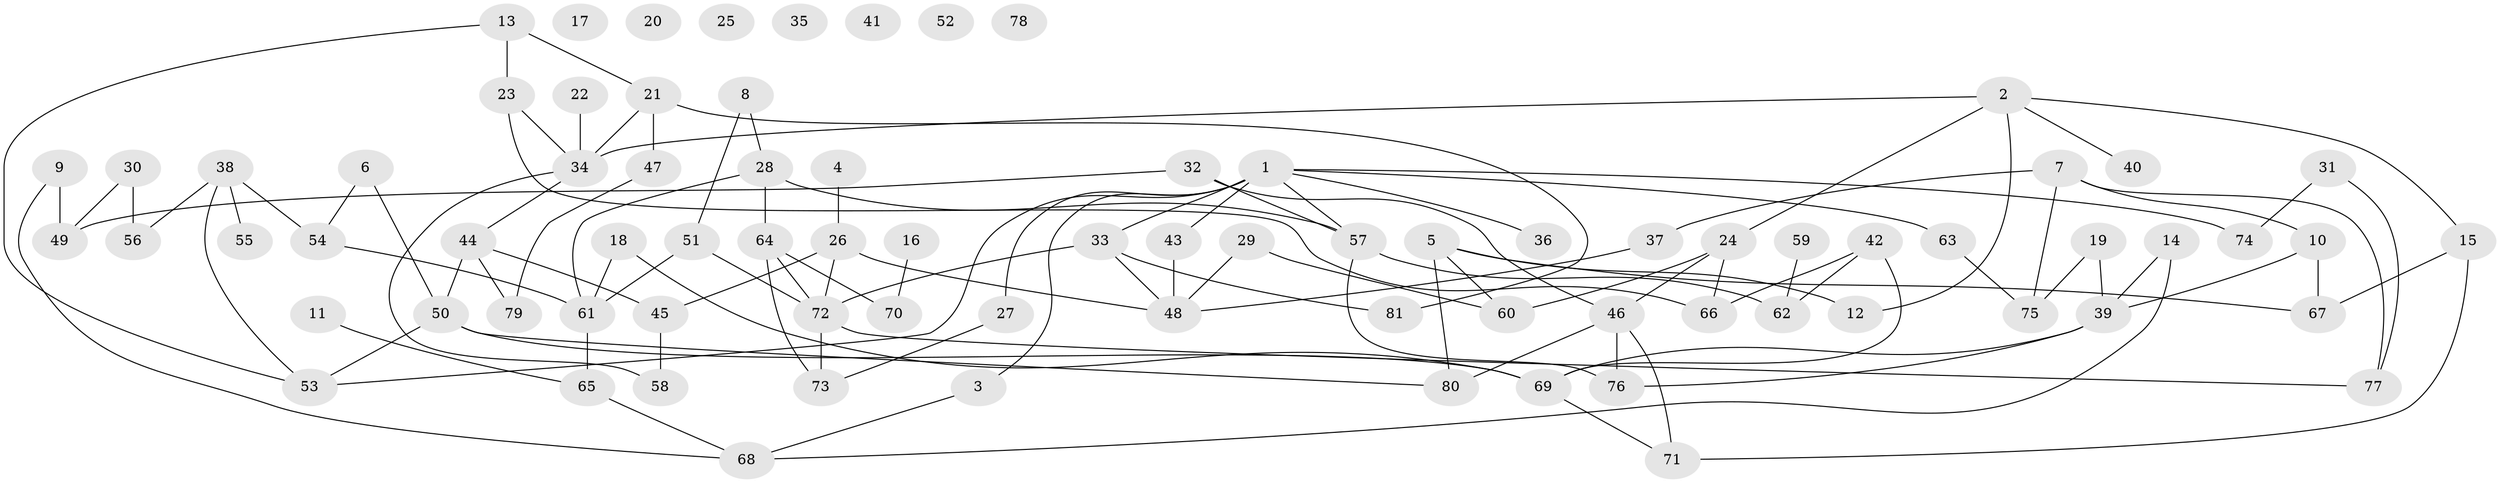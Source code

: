 // Generated by graph-tools (version 1.1) at 2025/25/03/09/25 03:25:23]
// undirected, 81 vertices, 112 edges
graph export_dot {
graph [start="1"]
  node [color=gray90,style=filled];
  1;
  2;
  3;
  4;
  5;
  6;
  7;
  8;
  9;
  10;
  11;
  12;
  13;
  14;
  15;
  16;
  17;
  18;
  19;
  20;
  21;
  22;
  23;
  24;
  25;
  26;
  27;
  28;
  29;
  30;
  31;
  32;
  33;
  34;
  35;
  36;
  37;
  38;
  39;
  40;
  41;
  42;
  43;
  44;
  45;
  46;
  47;
  48;
  49;
  50;
  51;
  52;
  53;
  54;
  55;
  56;
  57;
  58;
  59;
  60;
  61;
  62;
  63;
  64;
  65;
  66;
  67;
  68;
  69;
  70;
  71;
  72;
  73;
  74;
  75;
  76;
  77;
  78;
  79;
  80;
  81;
  1 -- 3;
  1 -- 27;
  1 -- 33;
  1 -- 36;
  1 -- 43;
  1 -- 53;
  1 -- 57;
  1 -- 63;
  1 -- 74;
  2 -- 12;
  2 -- 15;
  2 -- 24;
  2 -- 34;
  2 -- 40;
  3 -- 68;
  4 -- 26;
  5 -- 12;
  5 -- 60;
  5 -- 67;
  5 -- 80;
  6 -- 50;
  6 -- 54;
  7 -- 10;
  7 -- 37;
  7 -- 75;
  7 -- 77;
  8 -- 28;
  8 -- 51;
  9 -- 49;
  9 -- 68;
  10 -- 39;
  10 -- 67;
  11 -- 65;
  13 -- 21;
  13 -- 23;
  13 -- 53;
  14 -- 39;
  14 -- 68;
  15 -- 67;
  15 -- 71;
  16 -- 70;
  18 -- 61;
  18 -- 69;
  19 -- 39;
  19 -- 75;
  21 -- 34;
  21 -- 47;
  21 -- 81;
  22 -- 34;
  23 -- 34;
  23 -- 66;
  24 -- 46;
  24 -- 60;
  24 -- 66;
  26 -- 45;
  26 -- 48;
  26 -- 72;
  27 -- 73;
  28 -- 57;
  28 -- 61;
  28 -- 64;
  29 -- 48;
  29 -- 60;
  30 -- 49;
  30 -- 56;
  31 -- 74;
  31 -- 77;
  32 -- 46;
  32 -- 49;
  32 -- 57;
  33 -- 48;
  33 -- 72;
  33 -- 81;
  34 -- 44;
  34 -- 58;
  37 -- 48;
  38 -- 53;
  38 -- 54;
  38 -- 55;
  38 -- 56;
  39 -- 69;
  39 -- 76;
  42 -- 62;
  42 -- 66;
  42 -- 69;
  43 -- 48;
  44 -- 45;
  44 -- 50;
  44 -- 79;
  45 -- 58;
  46 -- 71;
  46 -- 76;
  46 -- 80;
  47 -- 79;
  50 -- 53;
  50 -- 69;
  50 -- 80;
  51 -- 61;
  51 -- 72;
  54 -- 61;
  57 -- 62;
  57 -- 76;
  59 -- 62;
  61 -- 65;
  63 -- 75;
  64 -- 70;
  64 -- 72;
  64 -- 73;
  65 -- 68;
  69 -- 71;
  72 -- 73;
  72 -- 77;
}
